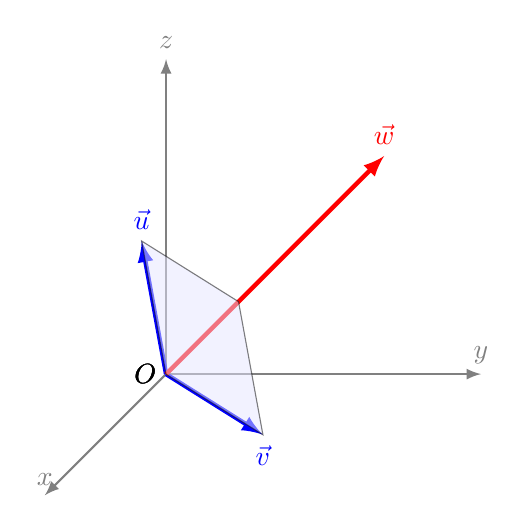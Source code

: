 \begin{tikzpicture}[scale=2]

\draw[->,gray,thick,>=latex] (0,0,0) -- ++(0,0,2) node[above] {$x$};
\draw[->,gray,thick,>=latex] (0,0,0) -- ++(0,2,0) node[above] {$z$};
\draw[->,gray,thick,>=latex] (0,0,0) -- ++(2,0,0) node[above] {$y$};

\coordinate (P) at (1,2,3);
\draw[->,>=latex,blue,ultra thick] (0,0,0) -- (P) node[above] {$\vec u$};
\node[left] at (0,0,0) {$O$};

\coordinate (Q) at (1,0,1);
\draw[->,>=latex,blue,ultra thick] (0,0,0) -- (Q) node[below] {$\vec v$};
\node[left] at (0,0,0) {$O$};


\coordinate (R) at (1,1,-1);
\draw[->,>=latex,red,ultra thick] (0,0,0) -- (R) node[above] {$\vec w$};
\node[left] at (0,0,0) {$O$};

\draw[fill=blue!10,opacity=0.5] (0,0,0)--(P)--(2,2,4)--(Q)--cycle;


\end{tikzpicture}
